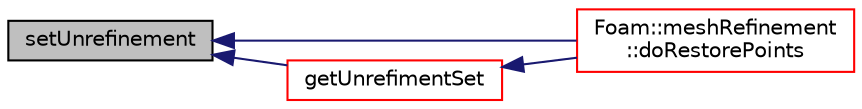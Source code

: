 digraph "setUnrefinement"
{
  bgcolor="transparent";
  edge [fontname="Helvetica",fontsize="10",labelfontname="Helvetica",labelfontsize="10"];
  node [fontname="Helvetica",fontsize="10",shape=record];
  rankdir="LR";
  Node1 [label="setUnrefinement",height=0.2,width=0.4,color="black", fillcolor="grey75", style="filled", fontcolor="black"];
  Node1 -> Node2 [dir="back",color="midnightblue",fontsize="10",style="solid",fontname="Helvetica"];
  Node2 [label="Foam::meshRefinement\l::doRestorePoints",height=0.2,width=0.4,color="red",URL="$a01509.html#a53184ae27cf1ac7a736faed4abf1c9d6"];
  Node1 -> Node3 [dir="back",color="midnightblue",fontsize="10",style="solid",fontname="Helvetica"];
  Node3 [label="getUnrefimentSet",height=0.2,width=0.4,color="red",URL="$a02218.html#a28398a6f2c4cfed4668de2daa457202c",tooltip="Given set of faces to restore calculates a consistent set of. "];
  Node3 -> Node2 [dir="back",color="midnightblue",fontsize="10",style="solid",fontname="Helvetica"];
}
